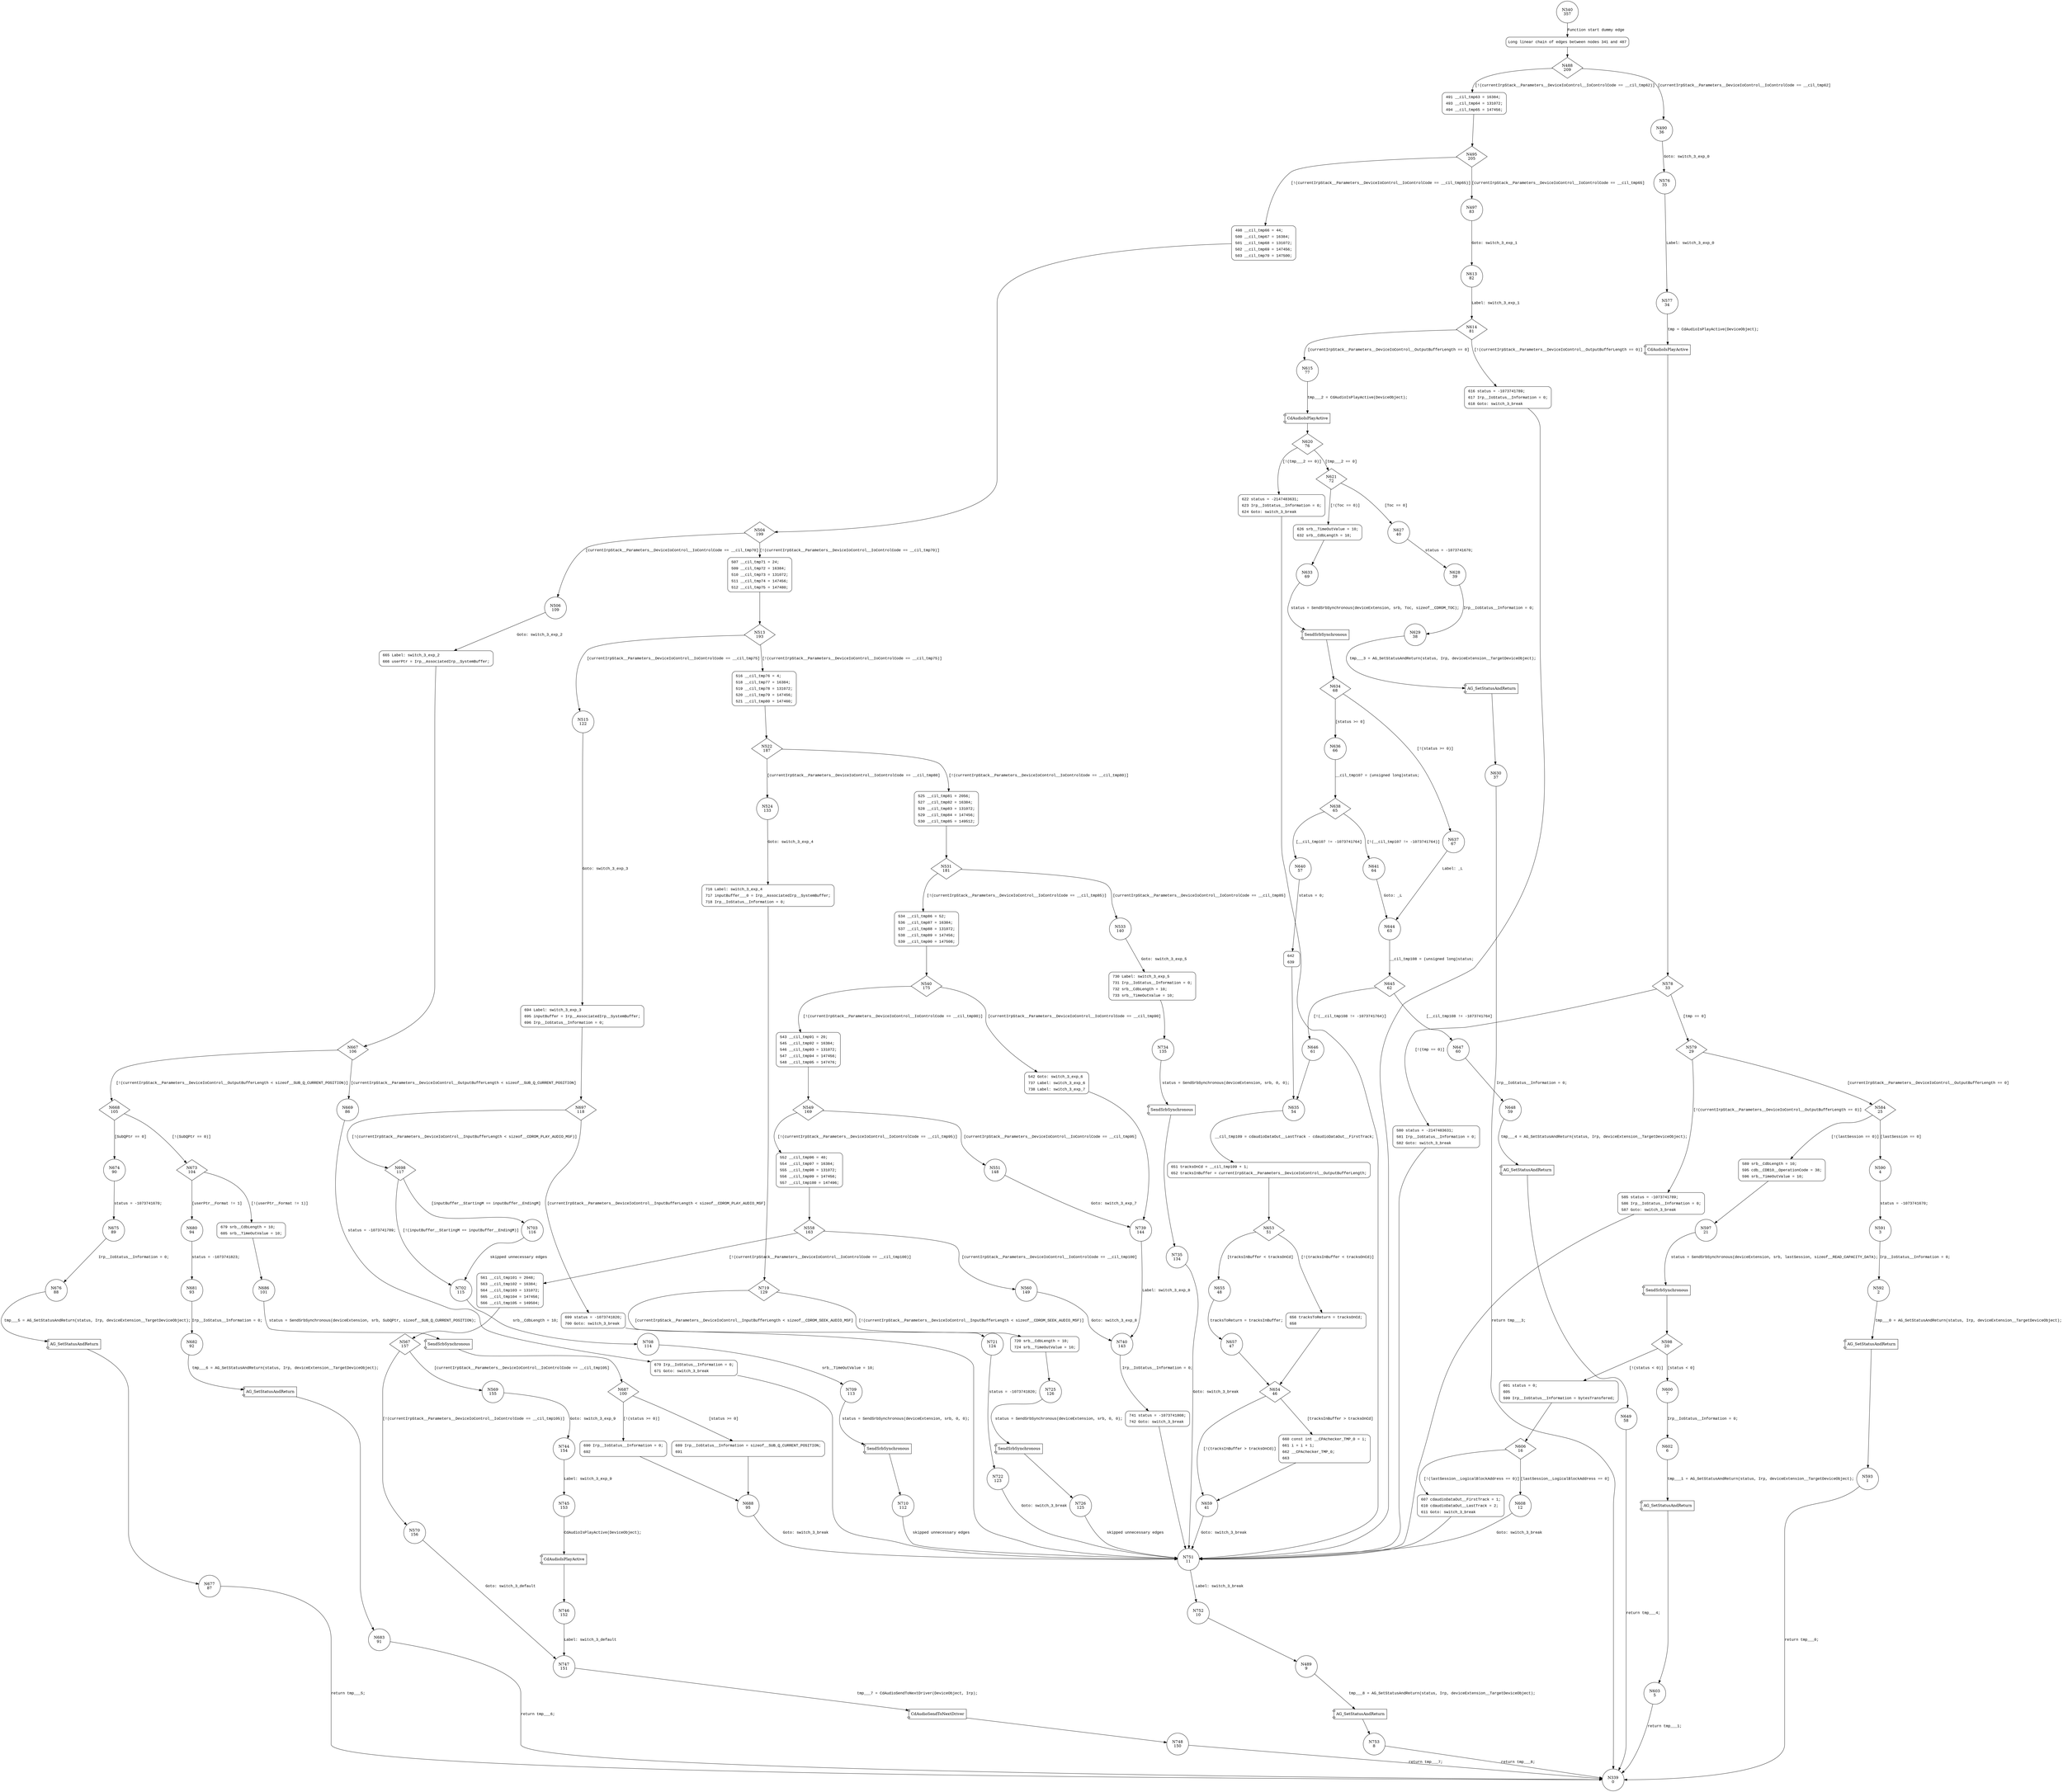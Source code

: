 digraph CdAudio535DeviceControl {
340 [shape="circle" label="N340\n357"]
341 [shape="circle" label="N341\n356"]
488 [shape="diamond" label="N488\n209"]
490 [shape="circle" label="N490\n36"]
491 [shape="circle" label="N491\n208"]
495 [shape="diamond" label="N495\n205"]
497 [shape="circle" label="N497\n83"]
498 [shape="circle" label="N498\n204"]
504 [shape="diamond" label="N504\n199"]
506 [shape="circle" label="N506\n109"]
507 [shape="circle" label="N507\n198"]
513 [shape="diamond" label="N513\n193"]
515 [shape="circle" label="N515\n122"]
516 [shape="circle" label="N516\n192"]
522 [shape="diamond" label="N522\n187"]
524 [shape="circle" label="N524\n133"]
525 [shape="circle" label="N525\n186"]
531 [shape="diamond" label="N531\n181"]
533 [shape="circle" label="N533\n140"]
534 [shape="circle" label="N534\n180"]
540 [shape="diamond" label="N540\n175"]
542 [shape="circle" label="N542\n147"]
543 [shape="circle" label="N543\n174"]
549 [shape="diamond" label="N549\n169"]
551 [shape="circle" label="N551\n148"]
552 [shape="circle" label="N552\n168"]
558 [shape="diamond" label="N558\n163"]
560 [shape="circle" label="N560\n149"]
561 [shape="circle" label="N561\n162"]
567 [shape="diamond" label="N567\n157"]
569 [shape="circle" label="N569\n155"]
570 [shape="circle" label="N570\n156"]
747 [shape="circle" label="N747\n151"]
748 [shape="circle" label="N748\n150"]
744 [shape="circle" label="N744\n154"]
745 [shape="circle" label="N745\n153"]
746 [shape="circle" label="N746\n152"]
740 [shape="circle" label="N740\n143"]
741 [shape="circle" label="N741\n142"]
751 [shape="circle" label="N751\n11"]
752 [shape="circle" label="N752\n10"]
489 [shape="circle" label="N489\n9"]
753 [shape="circle" label="N753\n8"]
739 [shape="circle" label="N739\n144"]
730 [shape="circle" label="N730\n139"]
734 [shape="circle" label="N734\n135"]
735 [shape="circle" label="N735\n134"]
716 [shape="circle" label="N716\n132"]
719 [shape="diamond" label="N719\n129"]
721 [shape="circle" label="N721\n124"]
720 [shape="circle" label="N720\n128"]
725 [shape="circle" label="N725\n126"]
726 [shape="circle" label="N726\n125"]
722 [shape="circle" label="N722\n123"]
694 [shape="circle" label="N694\n121"]
697 [shape="diamond" label="N697\n118"]
699 [shape="circle" label="N699\n111"]
698 [shape="diamond" label="N698\n117"]
703 [shape="circle" label="N703\n116"]
702 [shape="circle" label="N702\n115"]
708 [shape="circle" label="N708\n114"]
709 [shape="circle" label="N709\n113"]
710 [shape="circle" label="N710\n112"]
665 [shape="circle" label="N665\n108"]
667 [shape="diamond" label="N667\n106"]
669 [shape="circle" label="N669\n86"]
668 [shape="diamond" label="N668\n105"]
674 [shape="circle" label="N674\n90"]
673 [shape="diamond" label="N673\n104"]
680 [shape="circle" label="N680\n94"]
679 [shape="circle" label="N679\n103"]
686 [shape="circle" label="N686\n101"]
687 [shape="diamond" label="N687\n100"]
689 [shape="circle" label="N689\n97"]
690 [shape="circle" label="N690\n99"]
688 [shape="circle" label="N688\n95"]
681 [shape="circle" label="N681\n93"]
682 [shape="circle" label="N682\n92"]
683 [shape="circle" label="N683\n91"]
675 [shape="circle" label="N675\n89"]
676 [shape="circle" label="N676\n88"]
677 [shape="circle" label="N677\n87"]
670 [shape="circle" label="N670\n85"]
613 [shape="circle" label="N613\n82"]
614 [shape="diamond" label="N614\n81"]
615 [shape="circle" label="N615\n77"]
616 [shape="circle" label="N616\n80"]
620 [shape="diamond" label="N620\n76"]
621 [shape="diamond" label="N621\n72"]
622 [shape="circle" label="N622\n75"]
627 [shape="circle" label="N627\n40"]
626 [shape="circle" label="N626\n71"]
633 [shape="circle" label="N633\n69"]
634 [shape="diamond" label="N634\n68"]
636 [shape="circle" label="N636\n66"]
637 [shape="circle" label="N637\n67"]
644 [shape="circle" label="N644\n63"]
645 [shape="diamond" label="N645\n62"]
647 [shape="circle" label="N647\n60"]
646 [shape="circle" label="N646\n61"]
635 [shape="circle" label="N635\n54"]
651 [shape="circle" label="N651\n53"]
653 [shape="diamond" label="N653\n51"]
655 [shape="circle" label="N655\n48"]
656 [shape="circle" label="N656\n50"]
654 [shape="diamond" label="N654\n46"]
660 [shape="circle" label="N660\n45"]
659 [shape="circle" label="N659\n41"]
657 [shape="circle" label="N657\n47"]
648 [shape="circle" label="N648\n59"]
649 [shape="circle" label="N649\n58"]
638 [shape="diamond" label="N638\n65"]
640 [shape="circle" label="N640\n57"]
641 [shape="circle" label="N641\n64"]
642 [shape="circle" label="N642\n56"]
628 [shape="circle" label="N628\n39"]
629 [shape="circle" label="N629\n38"]
630 [shape="circle" label="N630\n37"]
576 [shape="circle" label="N576\n35"]
577 [shape="circle" label="N577\n34"]
578 [shape="diamond" label="N578\n33"]
579 [shape="diamond" label="N579\n29"]
580 [shape="circle" label="N580\n32"]
584 [shape="diamond" label="N584\n25"]
585 [shape="circle" label="N585\n28"]
590 [shape="circle" label="N590\n4"]
589 [shape="circle" label="N589\n24"]
597 [shape="circle" label="N597\n21"]
598 [shape="diamond" label="N598\n20"]
600 [shape="circle" label="N600\n7"]
601 [shape="circle" label="N601\n19"]
606 [shape="diamond" label="N606\n16"]
608 [shape="circle" label="N608\n12"]
607 [shape="circle" label="N607\n15"]
602 [shape="circle" label="N602\n6"]
603 [shape="circle" label="N603\n5"]
591 [shape="circle" label="N591\n3"]
592 [shape="circle" label="N592\n2"]
593 [shape="circle" label="N593\n1"]
339 [shape="circle" label="N339\n0"]
341 [style="filled,bold" penwidth="1" fillcolor="white" fontname="Courier New" shape="Mrecord" label="Long linear chain of edges between nodes 341 and 487"]
341 -> 488[label=""]
491 [style="filled,bold" penwidth="1" fillcolor="white" fontname="Courier New" shape="Mrecord" label=<<table border="0" cellborder="0" cellpadding="3" bgcolor="white"><tr><td align="right">491</td><td align="left">__cil_tmp63 = 16384;</td></tr><tr><td align="right">493</td><td align="left">__cil_tmp64 = 131072;</td></tr><tr><td align="right">494</td><td align="left">__cil_tmp65 = 147456;</td></tr></table>>]
491 -> 495[label=""]
498 [style="filled,bold" penwidth="1" fillcolor="white" fontname="Courier New" shape="Mrecord" label=<<table border="0" cellborder="0" cellpadding="3" bgcolor="white"><tr><td align="right">498</td><td align="left">__cil_tmp66 = 44;</td></tr><tr><td align="right">500</td><td align="left">__cil_tmp67 = 16384;</td></tr><tr><td align="right">501</td><td align="left">__cil_tmp68 = 131072;</td></tr><tr><td align="right">502</td><td align="left">__cil_tmp69 = 147456;</td></tr><tr><td align="right">503</td><td align="left">__cil_tmp70 = 147500;</td></tr></table>>]
498 -> 504[label=""]
507 [style="filled,bold" penwidth="1" fillcolor="white" fontname="Courier New" shape="Mrecord" label=<<table border="0" cellborder="0" cellpadding="3" bgcolor="white"><tr><td align="right">507</td><td align="left">__cil_tmp71 = 24;</td></tr><tr><td align="right">509</td><td align="left">__cil_tmp72 = 16384;</td></tr><tr><td align="right">510</td><td align="left">__cil_tmp73 = 131072;</td></tr><tr><td align="right">511</td><td align="left">__cil_tmp74 = 147456;</td></tr><tr><td align="right">512</td><td align="left">__cil_tmp75 = 147480;</td></tr></table>>]
507 -> 513[label=""]
516 [style="filled,bold" penwidth="1" fillcolor="white" fontname="Courier New" shape="Mrecord" label=<<table border="0" cellborder="0" cellpadding="3" bgcolor="white"><tr><td align="right">516</td><td align="left">__cil_tmp76 = 4;</td></tr><tr><td align="right">518</td><td align="left">__cil_tmp77 = 16384;</td></tr><tr><td align="right">519</td><td align="left">__cil_tmp78 = 131072;</td></tr><tr><td align="right">520</td><td align="left">__cil_tmp79 = 147456;</td></tr><tr><td align="right">521</td><td align="left">__cil_tmp80 = 147460;</td></tr></table>>]
516 -> 522[label=""]
525 [style="filled,bold" penwidth="1" fillcolor="white" fontname="Courier New" shape="Mrecord" label=<<table border="0" cellborder="0" cellpadding="3" bgcolor="white"><tr><td align="right">525</td><td align="left">__cil_tmp81 = 2056;</td></tr><tr><td align="right">527</td><td align="left">__cil_tmp82 = 16384;</td></tr><tr><td align="right">528</td><td align="left">__cil_tmp83 = 131072;</td></tr><tr><td align="right">529</td><td align="left">__cil_tmp84 = 147456;</td></tr><tr><td align="right">530</td><td align="left">__cil_tmp85 = 149512;</td></tr></table>>]
525 -> 531[label=""]
534 [style="filled,bold" penwidth="1" fillcolor="white" fontname="Courier New" shape="Mrecord" label=<<table border="0" cellborder="0" cellpadding="3" bgcolor="white"><tr><td align="right">534</td><td align="left">__cil_tmp86 = 52;</td></tr><tr><td align="right">536</td><td align="left">__cil_tmp87 = 16384;</td></tr><tr><td align="right">537</td><td align="left">__cil_tmp88 = 131072;</td></tr><tr><td align="right">538</td><td align="left">__cil_tmp89 = 147456;</td></tr><tr><td align="right">539</td><td align="left">__cil_tmp90 = 147508;</td></tr></table>>]
534 -> 540[label=""]
543 [style="filled,bold" penwidth="1" fillcolor="white" fontname="Courier New" shape="Mrecord" label=<<table border="0" cellborder="0" cellpadding="3" bgcolor="white"><tr><td align="right">543</td><td align="left">__cil_tmp91 = 20;</td></tr><tr><td align="right">545</td><td align="left">__cil_tmp92 = 16384;</td></tr><tr><td align="right">546</td><td align="left">__cil_tmp93 = 131072;</td></tr><tr><td align="right">547</td><td align="left">__cil_tmp94 = 147456;</td></tr><tr><td align="right">548</td><td align="left">__cil_tmp95 = 147476;</td></tr></table>>]
543 -> 549[label=""]
552 [style="filled,bold" penwidth="1" fillcolor="white" fontname="Courier New" shape="Mrecord" label=<<table border="0" cellborder="0" cellpadding="3" bgcolor="white"><tr><td align="right">552</td><td align="left">__cil_tmp96 = 40;</td></tr><tr><td align="right">554</td><td align="left">__cil_tmp97 = 16384;</td></tr><tr><td align="right">555</td><td align="left">__cil_tmp98 = 131072;</td></tr><tr><td align="right">556</td><td align="left">__cil_tmp99 = 147456;</td></tr><tr><td align="right">557</td><td align="left">__cil_tmp100 = 147496;</td></tr></table>>]
552 -> 558[label=""]
561 [style="filled,bold" penwidth="1" fillcolor="white" fontname="Courier New" shape="Mrecord" label=<<table border="0" cellborder="0" cellpadding="3" bgcolor="white"><tr><td align="right">561</td><td align="left">__cil_tmp101 = 2048;</td></tr><tr><td align="right">563</td><td align="left">__cil_tmp102 = 16384;</td></tr><tr><td align="right">564</td><td align="left">__cil_tmp103 = 131072;</td></tr><tr><td align="right">565</td><td align="left">__cil_tmp104 = 147456;</td></tr><tr><td align="right">566</td><td align="left">__cil_tmp105 = 149504;</td></tr></table>>]
561 -> 567[label=""]
741 [style="filled,bold" penwidth="1" fillcolor="white" fontname="Courier New" shape="Mrecord" label=<<table border="0" cellborder="0" cellpadding="3" bgcolor="white"><tr><td align="right">741</td><td align="left">status = -1073741808;</td></tr><tr><td align="right">742</td><td align="left">Goto: switch_3_break</td></tr></table>>]
741 -> 751[label=""]
542 [style="filled,bold" penwidth="1" fillcolor="white" fontname="Courier New" shape="Mrecord" label=<<table border="0" cellborder="0" cellpadding="3" bgcolor="white"><tr><td align="right">542</td><td align="left">Goto: switch_3_exp_6</td></tr><tr><td align="right">737</td><td align="left">Label: switch_3_exp_6</td></tr><tr><td align="right">738</td><td align="left">Label: switch_3_exp_7</td></tr></table>>]
542 -> 739[label=""]
730 [style="filled,bold" penwidth="1" fillcolor="white" fontname="Courier New" shape="Mrecord" label=<<table border="0" cellborder="0" cellpadding="3" bgcolor="white"><tr><td align="right">730</td><td align="left">Label: switch_3_exp_5</td></tr><tr><td align="right">731</td><td align="left">Irp__IoStatus__Information = 0;</td></tr><tr><td align="right">732</td><td align="left">srb__CdbLength = 10;</td></tr><tr><td align="right">733</td><td align="left">srb__TimeOutValue = 10;</td></tr></table>>]
730 -> 734[label=""]
716 [style="filled,bold" penwidth="1" fillcolor="white" fontname="Courier New" shape="Mrecord" label=<<table border="0" cellborder="0" cellpadding="3" bgcolor="white"><tr><td align="right">716</td><td align="left">Label: switch_3_exp_4</td></tr><tr><td align="right">717</td><td align="left">inputBuffer___0 = Irp__AssociatedIrp__SystemBuffer;</td></tr><tr><td align="right">718</td><td align="left">Irp__IoStatus__Information = 0;</td></tr></table>>]
716 -> 719[label=""]
720 [style="filled,bold" penwidth="1" fillcolor="white" fontname="Courier New" shape="Mrecord" label=<<table border="0" cellborder="0" cellpadding="3" bgcolor="white"><tr><td align="right">720</td><td align="left">srb__CdbLength = 10;</td></tr><tr><td align="right">724</td><td align="left">srb__TimeOutValue = 10;</td></tr></table>>]
720 -> 725[label=""]
694 [style="filled,bold" penwidth="1" fillcolor="white" fontname="Courier New" shape="Mrecord" label=<<table border="0" cellborder="0" cellpadding="3" bgcolor="white"><tr><td align="right">694</td><td align="left">Label: switch_3_exp_3</td></tr><tr><td align="right">695</td><td align="left">inputBuffer = Irp__AssociatedIrp__SystemBuffer;</td></tr><tr><td align="right">696</td><td align="left">Irp__IoStatus__Information = 0;</td></tr></table>>]
694 -> 697[label=""]
699 [style="filled,bold" penwidth="1" fillcolor="white" fontname="Courier New" shape="Mrecord" label=<<table border="0" cellborder="0" cellpadding="3" bgcolor="white"><tr><td align="right">699</td><td align="left">status = -1073741820;</td></tr><tr><td align="right">700</td><td align="left">Goto: switch_3_break</td></tr></table>>]
699 -> 751[label=""]
665 [style="filled,bold" penwidth="1" fillcolor="white" fontname="Courier New" shape="Mrecord" label=<<table border="0" cellborder="0" cellpadding="3" bgcolor="white"><tr><td align="right">665</td><td align="left">Label: switch_3_exp_2</td></tr><tr><td align="right">666</td><td align="left">userPtr = Irp__AssociatedIrp__SystemBuffer;</td></tr></table>>]
665 -> 667[label=""]
679 [style="filled,bold" penwidth="1" fillcolor="white" fontname="Courier New" shape="Mrecord" label=<<table border="0" cellborder="0" cellpadding="3" bgcolor="white"><tr><td align="right">679</td><td align="left">srb__CdbLength = 10;</td></tr><tr><td align="right">685</td><td align="left">srb__TimeOutValue = 10;</td></tr></table>>]
679 -> 686[label=""]
690 [style="filled,bold" penwidth="1" fillcolor="white" fontname="Courier New" shape="Mrecord" label=<<table border="0" cellborder="0" cellpadding="3" bgcolor="white"><tr><td align="right">690</td><td align="left">Irp__IoStatus__Information = 0;</td></tr><tr><td align="right">692</td><td align="left"></td></tr></table>>]
690 -> 688[label=""]
689 [style="filled,bold" penwidth="1" fillcolor="white" fontname="Courier New" shape="Mrecord" label=<<table border="0" cellborder="0" cellpadding="3" bgcolor="white"><tr><td align="right">689</td><td align="left">Irp__IoStatus__Information = sizeof__SUB_Q_CURRENT_POSITION;</td></tr><tr><td align="right">691</td><td align="left"></td></tr></table>>]
689 -> 688[label=""]
670 [style="filled,bold" penwidth="1" fillcolor="white" fontname="Courier New" shape="Mrecord" label=<<table border="0" cellborder="0" cellpadding="3" bgcolor="white"><tr><td align="right">670</td><td align="left">Irp__IoStatus__Information = 0;</td></tr><tr><td align="right">671</td><td align="left">Goto: switch_3_break</td></tr></table>>]
670 -> 751[label=""]
616 [style="filled,bold" penwidth="1" fillcolor="white" fontname="Courier New" shape="Mrecord" label=<<table border="0" cellborder="0" cellpadding="3" bgcolor="white"><tr><td align="right">616</td><td align="left">status = -1073741789;</td></tr><tr><td align="right">617</td><td align="left">Irp__IoStatus__Information = 0;</td></tr><tr><td align="right">618</td><td align="left">Goto: switch_3_break</td></tr></table>>]
616 -> 751[label=""]
622 [style="filled,bold" penwidth="1" fillcolor="white" fontname="Courier New" shape="Mrecord" label=<<table border="0" cellborder="0" cellpadding="3" bgcolor="white"><tr><td align="right">622</td><td align="left">status = -2147483631;</td></tr><tr><td align="right">623</td><td align="left">Irp__IoStatus__Information = 0;</td></tr><tr><td align="right">624</td><td align="left">Goto: switch_3_break</td></tr></table>>]
622 -> 751[label=""]
626 [style="filled,bold" penwidth="1" fillcolor="white" fontname="Courier New" shape="Mrecord" label=<<table border="0" cellborder="0" cellpadding="3" bgcolor="white"><tr><td align="right">626</td><td align="left">srb__TimeOutValue = 10;</td></tr><tr><td align="right">632</td><td align="left">srb__CdbLength = 10;</td></tr></table>>]
626 -> 633[label=""]
651 [style="filled,bold" penwidth="1" fillcolor="white" fontname="Courier New" shape="Mrecord" label=<<table border="0" cellborder="0" cellpadding="3" bgcolor="white"><tr><td align="right">651</td><td align="left">tracksOnCd = __cil_tmp109 + 1;</td></tr><tr><td align="right">652</td><td align="left">tracksInBuffer = currentIrpStack__Parameters__DeviceIoControl__OutputBufferLength;</td></tr></table>>]
651 -> 653[label=""]
656 [style="filled,bold" penwidth="1" fillcolor="white" fontname="Courier New" shape="Mrecord" label=<<table border="0" cellborder="0" cellpadding="3" bgcolor="white"><tr><td align="right">656</td><td align="left">tracksToReturn = tracksOnCd;</td></tr><tr><td align="right">658</td><td align="left"></td></tr></table>>]
656 -> 654[label=""]
660 [style="filled,bold" penwidth="1" fillcolor="white" fontname="Courier New" shape="Mrecord" label=<<table border="0" cellborder="0" cellpadding="3" bgcolor="white"><tr><td align="right">660</td><td align="left">const int __CPAchecker_TMP_0 = i;</td></tr><tr><td align="right">661</td><td align="left">i = i + 1;</td></tr><tr><td align="right">662</td><td align="left">__CPAchecker_TMP_0;</td></tr><tr><td align="right">663</td><td align="left"></td></tr></table>>]
660 -> 659[label=""]
642 [style="filled,bold" penwidth="1" fillcolor="white" fontname="Courier New" shape="Mrecord" label=<<table border="0" cellborder="0" cellpadding="3" bgcolor="white"><tr><td align="right">642</td><td align="left"></td></tr><tr><td align="right">639</td><td align="left"></td></tr></table>>]
642 -> 635[label=""]
580 [style="filled,bold" penwidth="1" fillcolor="white" fontname="Courier New" shape="Mrecord" label=<<table border="0" cellborder="0" cellpadding="3" bgcolor="white"><tr><td align="right">580</td><td align="left">status = -2147483631;</td></tr><tr><td align="right">581</td><td align="left">Irp__IoStatus__Information = 0;</td></tr><tr><td align="right">582</td><td align="left">Goto: switch_3_break</td></tr></table>>]
580 -> 751[label=""]
585 [style="filled,bold" penwidth="1" fillcolor="white" fontname="Courier New" shape="Mrecord" label=<<table border="0" cellborder="0" cellpadding="3" bgcolor="white"><tr><td align="right">585</td><td align="left">status = -1073741789;</td></tr><tr><td align="right">586</td><td align="left">Irp__IoStatus__Information = 0;</td></tr><tr><td align="right">587</td><td align="left">Goto: switch_3_break</td></tr></table>>]
585 -> 751[label=""]
589 [style="filled,bold" penwidth="1" fillcolor="white" fontname="Courier New" shape="Mrecord" label=<<table border="0" cellborder="0" cellpadding="3" bgcolor="white"><tr><td align="right">589</td><td align="left">srb__CdbLength = 10;</td></tr><tr><td align="right">595</td><td align="left">cdb__CDB10__OperationCode = 38;</td></tr><tr><td align="right">596</td><td align="left">srb__TimeOutValue = 10;</td></tr></table>>]
589 -> 597[label=""]
601 [style="filled,bold" penwidth="1" fillcolor="white" fontname="Courier New" shape="Mrecord" label=<<table border="0" cellborder="0" cellpadding="3" bgcolor="white"><tr><td align="right">601</td><td align="left">status = 0;</td></tr><tr><td align="right">605</td><td align="left"></td></tr><tr><td align="right">599</td><td align="left">Irp__IoStatus__Information = bytesTransfered;</td></tr></table>>]
601 -> 606[label=""]
607 [style="filled,bold" penwidth="1" fillcolor="white" fontname="Courier New" shape="Mrecord" label=<<table border="0" cellborder="0" cellpadding="3" bgcolor="white"><tr><td align="right">607</td><td align="left">cdaudioDataOut__FirstTrack = 1;</td></tr><tr><td align="right">610</td><td align="left">cdaudioDataOut__LastTrack = 2;</td></tr><tr><td align="right">611</td><td align="left">Goto: switch_3_break</td></tr></table>>]
607 -> 751[label=""]
340 -> 341 [label="Function start dummy edge" fontname="Courier New"]
488 -> 490 [label="[currentIrpStack__Parameters__DeviceIoControl__IoControlCode == __cil_tmp62]" fontname="Courier New"]
488 -> 491 [label="[!(currentIrpStack__Parameters__DeviceIoControl__IoControlCode == __cil_tmp62)]" fontname="Courier New"]
495 -> 497 [label="[currentIrpStack__Parameters__DeviceIoControl__IoControlCode == __cil_tmp65]" fontname="Courier New"]
495 -> 498 [label="[!(currentIrpStack__Parameters__DeviceIoControl__IoControlCode == __cil_tmp65)]" fontname="Courier New"]
504 -> 506 [label="[currentIrpStack__Parameters__DeviceIoControl__IoControlCode == __cil_tmp70]" fontname="Courier New"]
504 -> 507 [label="[!(currentIrpStack__Parameters__DeviceIoControl__IoControlCode == __cil_tmp70)]" fontname="Courier New"]
513 -> 515 [label="[currentIrpStack__Parameters__DeviceIoControl__IoControlCode == __cil_tmp75]" fontname="Courier New"]
513 -> 516 [label="[!(currentIrpStack__Parameters__DeviceIoControl__IoControlCode == __cil_tmp75)]" fontname="Courier New"]
522 -> 524 [label="[currentIrpStack__Parameters__DeviceIoControl__IoControlCode == __cil_tmp80]" fontname="Courier New"]
522 -> 525 [label="[!(currentIrpStack__Parameters__DeviceIoControl__IoControlCode == __cil_tmp80)]" fontname="Courier New"]
531 -> 533 [label="[currentIrpStack__Parameters__DeviceIoControl__IoControlCode == __cil_tmp85]" fontname="Courier New"]
531 -> 534 [label="[!(currentIrpStack__Parameters__DeviceIoControl__IoControlCode == __cil_tmp85)]" fontname="Courier New"]
540 -> 542 [label="[currentIrpStack__Parameters__DeviceIoControl__IoControlCode == __cil_tmp90]" fontname="Courier New"]
540 -> 543 [label="[!(currentIrpStack__Parameters__DeviceIoControl__IoControlCode == __cil_tmp90)]" fontname="Courier New"]
549 -> 551 [label="[currentIrpStack__Parameters__DeviceIoControl__IoControlCode == __cil_tmp95]" fontname="Courier New"]
549 -> 552 [label="[!(currentIrpStack__Parameters__DeviceIoControl__IoControlCode == __cil_tmp95)]" fontname="Courier New"]
558 -> 560 [label="[currentIrpStack__Parameters__DeviceIoControl__IoControlCode == __cil_tmp100]" fontname="Courier New"]
558 -> 561 [label="[!(currentIrpStack__Parameters__DeviceIoControl__IoControlCode == __cil_tmp100)]" fontname="Courier New"]
567 -> 569 [label="[currentIrpStack__Parameters__DeviceIoControl__IoControlCode == __cil_tmp105]" fontname="Courier New"]
567 -> 570 [label="[!(currentIrpStack__Parameters__DeviceIoControl__IoControlCode == __cil_tmp105)]" fontname="Courier New"]
100041 [shape="component" label="CdAudioSendToNextDriver"]
747 -> 100041 [label="tmp___7 = CdAudioSendToNextDriver(DeviceObject, Irp);" fontname="Courier New"]
100041 -> 748 [label="" fontname="Courier New"]
569 -> 744 [label="Goto: switch_3_exp_9" fontname="Courier New"]
100042 [shape="component" label="CdAudioIsPlayActive"]
745 -> 100042 [label="CdAudioIsPlayActive(DeviceObject);" fontname="Courier New"]
100042 -> 746 [label="" fontname="Courier New"]
560 -> 740 [label="Goto: switch_3_exp_8" fontname="Courier New"]
740 -> 741 [label="Irp__IoStatus__Information = 0;" fontname="Courier New"]
751 -> 752 [label="Label: switch_3_break" fontname="Courier New"]
100043 [shape="component" label="AG_SetStatusAndReturn"]
489 -> 100043 [label="tmp___8 = AG_SetStatusAndReturn(status, Irp, deviceExtension__TargetDeviceObject);" fontname="Courier New"]
100043 -> 753 [label="" fontname="Courier New"]
551 -> 739 [label="Goto: switch_3_exp_7" fontname="Courier New"]
739 -> 740 [label="Label: switch_3_exp_8" fontname="Courier New"]
533 -> 730 [label="Goto: switch_3_exp_5" fontname="Courier New"]
100044 [shape="component" label="SendSrbSynchronous"]
734 -> 100044 [label="status = SendSrbSynchronous(deviceExtension, srb, 0, 0);" fontname="Courier New"]
100044 -> 735 [label="" fontname="Courier New"]
524 -> 716 [label="Goto: switch_3_exp_4" fontname="Courier New"]
719 -> 721 [label="[currentIrpStack__Parameters__DeviceIoControl__InputBufferLength < sizeof__CDROM_SEEK_AUDIO_MSF]" fontname="Courier New"]
719 -> 720 [label="[!(currentIrpStack__Parameters__DeviceIoControl__InputBufferLength < sizeof__CDROM_SEEK_AUDIO_MSF)]" fontname="Courier New"]
100045 [shape="component" label="SendSrbSynchronous"]
725 -> 100045 [label="status = SendSrbSynchronous(deviceExtension, srb, 0, 0);" fontname="Courier New"]
100045 -> 726 [label="" fontname="Courier New"]
721 -> 722 [label="status = -1073741820;" fontname="Courier New"]
515 -> 694 [label="Goto: switch_3_exp_3" fontname="Courier New"]
697 -> 699 [label="[currentIrpStack__Parameters__DeviceIoControl__InputBufferLength < sizeof__CDROM_PLAY_AUDIO_MSF]" fontname="Courier New"]
697 -> 698 [label="[!(currentIrpStack__Parameters__DeviceIoControl__InputBufferLength < sizeof__CDROM_PLAY_AUDIO_MSF)]" fontname="Courier New"]
698 -> 703 [label="[inputBuffer__StartingM == inputBuffer__EndingM]" fontname="Courier New"]
698 -> 702 [label="[!(inputBuffer__StartingM == inputBuffer__EndingM)]" fontname="Courier New"]
702 -> 708 [label="srb__CdbLength = 10;" fontname="Courier New"]
100046 [shape="component" label="SendSrbSynchronous"]
709 -> 100046 [label="status = SendSrbSynchronous(deviceExtension, srb, 0, 0);" fontname="Courier New"]
100046 -> 710 [label="" fontname="Courier New"]
703 -> 702 [label="skipped unnecessary edges" fontname="Courier New"]
506 -> 665 [label="Goto: switch_3_exp_2" fontname="Courier New"]
667 -> 669 [label="[currentIrpStack__Parameters__DeviceIoControl__OutputBufferLength < sizeof__SUB_Q_CURRENT_POSITION]" fontname="Courier New"]
667 -> 668 [label="[!(currentIrpStack__Parameters__DeviceIoControl__OutputBufferLength < sizeof__SUB_Q_CURRENT_POSITION)]" fontname="Courier New"]
668 -> 674 [label="[SubQPtr == 0]" fontname="Courier New"]
668 -> 673 [label="[!(SubQPtr == 0)]" fontname="Courier New"]
673 -> 680 [label="[userPtr__Format != 1]" fontname="Courier New"]
673 -> 679 [label="[!(userPtr__Format != 1)]" fontname="Courier New"]
100047 [shape="component" label="SendSrbSynchronous"]
686 -> 100047 [label="status = SendSrbSynchronous(deviceExtension, srb, SubQPtr, sizeof__SUB_Q_CURRENT_POSITION);" fontname="Courier New"]
100047 -> 687 [label="" fontname="Courier New"]
687 -> 689 [label="[status >= 0]" fontname="Courier New"]
687 -> 690 [label="[!(status >= 0)]" fontname="Courier New"]
688 -> 751 [label="Goto: switch_3_break" fontname="Courier New"]
680 -> 681 [label="status = -1073741823;" fontname="Courier New"]
100048 [shape="component" label="AG_SetStatusAndReturn"]
682 -> 100048 [label="tmp___6 = AG_SetStatusAndReturn(status, Irp, deviceExtension__TargetDeviceObject);" fontname="Courier New"]
100048 -> 683 [label="" fontname="Courier New"]
674 -> 675 [label="status = -1073741670;" fontname="Courier New"]
100049 [shape="component" label="AG_SetStatusAndReturn"]
676 -> 100049 [label="tmp___5 = AG_SetStatusAndReturn(status, Irp, deviceExtension__TargetDeviceObject);" fontname="Courier New"]
100049 -> 677 [label="" fontname="Courier New"]
669 -> 670 [label="status = -1073741789;" fontname="Courier New"]
497 -> 613 [label="Goto: switch_3_exp_1" fontname="Courier New"]
614 -> 615 [label="[currentIrpStack__Parameters__DeviceIoControl__OutputBufferLength == 0]" fontname="Courier New"]
614 -> 616 [label="[!(currentIrpStack__Parameters__DeviceIoControl__OutputBufferLength == 0)]" fontname="Courier New"]
100050 [shape="component" label="CdAudioIsPlayActive"]
615 -> 100050 [label="tmp___2 = CdAudioIsPlayActive(DeviceObject);" fontname="Courier New"]
100050 -> 620 [label="" fontname="Courier New"]
620 -> 621 [label="[tmp___2 == 0]" fontname="Courier New"]
620 -> 622 [label="[!(tmp___2 == 0)]" fontname="Courier New"]
621 -> 627 [label="[Toc == 0]" fontname="Courier New"]
621 -> 626 [label="[!(Toc == 0)]" fontname="Courier New"]
100051 [shape="component" label="SendSrbSynchronous"]
633 -> 100051 [label="status = SendSrbSynchronous(deviceExtension, srb, Toc, sizeof__CDROM_TOC);" fontname="Courier New"]
100051 -> 634 [label="" fontname="Courier New"]
634 -> 636 [label="[status >= 0]" fontname="Courier New"]
634 -> 637 [label="[!(status >= 0)]" fontname="Courier New"]
644 -> 645 [label="__cil_tmp108 = (unsigned long)status;" fontname="Courier New"]
645 -> 647 [label="[__cil_tmp108 != -1073741764]" fontname="Courier New"]
645 -> 646 [label="[!(__cil_tmp108 != -1073741764)]" fontname="Courier New"]
635 -> 651 [label="__cil_tmp109 = cdaudioDataOut__LastTrack - cdaudioDataOut__FirstTrack;" fontname="Courier New"]
653 -> 655 [label="[tracksInBuffer < tracksOnCd]" fontname="Courier New"]
653 -> 656 [label="[!(tracksInBuffer < tracksOnCd)]" fontname="Courier New"]
654 -> 660 [label="[tracksInBuffer > tracksOnCd]" fontname="Courier New"]
654 -> 659 [label="[!(tracksInBuffer > tracksOnCd)]" fontname="Courier New"]
659 -> 751 [label="Goto: switch_3_break" fontname="Courier New"]
655 -> 657 [label="tracksToReturn = tracksInBuffer;" fontname="Courier New"]
647 -> 648 [label="Irp__IoStatus__Information = 0;" fontname="Courier New"]
100052 [shape="component" label="AG_SetStatusAndReturn"]
648 -> 100052 [label="tmp___4 = AG_SetStatusAndReturn(status, Irp, deviceExtension__TargetDeviceObject);" fontname="Courier New"]
100052 -> 649 [label="" fontname="Courier New"]
636 -> 638 [label="__cil_tmp107 = (unsigned long)status;" fontname="Courier New"]
638 -> 640 [label="[__cil_tmp107 != -1073741764]" fontname="Courier New"]
638 -> 641 [label="[!(__cil_tmp107 != -1073741764)]" fontname="Courier New"]
640 -> 642 [label="status = 0;" fontname="Courier New"]
627 -> 628 [label="status = -1073741670;" fontname="Courier New"]
100053 [shape="component" label="AG_SetStatusAndReturn"]
629 -> 100053 [label="tmp___3 = AG_SetStatusAndReturn(status, Irp, deviceExtension__TargetDeviceObject);" fontname="Courier New"]
100053 -> 630 [label="" fontname="Courier New"]
490 -> 576 [label="Goto: switch_3_exp_0" fontname="Courier New"]
100054 [shape="component" label="CdAudioIsPlayActive"]
577 -> 100054 [label="tmp = CdAudioIsPlayActive(DeviceObject);" fontname="Courier New"]
100054 -> 578 [label="" fontname="Courier New"]
578 -> 579 [label="[tmp == 0]" fontname="Courier New"]
578 -> 580 [label="[!(tmp == 0)]" fontname="Courier New"]
579 -> 584 [label="[currentIrpStack__Parameters__DeviceIoControl__OutputBufferLength == 0]" fontname="Courier New"]
579 -> 585 [label="[!(currentIrpStack__Parameters__DeviceIoControl__OutputBufferLength == 0)]" fontname="Courier New"]
584 -> 590 [label="[lastSession == 0]" fontname="Courier New"]
584 -> 589 [label="[!(lastSession == 0)]" fontname="Courier New"]
100055 [shape="component" label="SendSrbSynchronous"]
597 -> 100055 [label="status = SendSrbSynchronous(deviceExtension, srb, lastSession, sizeof__READ_CAPACITY_DATA);" fontname="Courier New"]
100055 -> 598 [label="" fontname="Courier New"]
598 -> 600 [label="[status < 0]" fontname="Courier New"]
598 -> 601 [label="[!(status < 0)]" fontname="Courier New"]
606 -> 608 [label="[lastSession__LogicalBlockAddress == 0]" fontname="Courier New"]
606 -> 607 [label="[!(lastSession__LogicalBlockAddress == 0)]" fontname="Courier New"]
608 -> 751 [label="Goto: switch_3_break" fontname="Courier New"]
100056 [shape="component" label="AG_SetStatusAndReturn"]
602 -> 100056 [label="tmp___1 = AG_SetStatusAndReturn(status, Irp, deviceExtension__TargetDeviceObject);" fontname="Courier New"]
100056 -> 603 [label="" fontname="Courier New"]
590 -> 591 [label="status = -1073741670;" fontname="Courier New"]
100057 [shape="component" label="AG_SetStatusAndReturn"]
592 -> 100057 [label="tmp___0 = AG_SetStatusAndReturn(status, Irp, deviceExtension__TargetDeviceObject);" fontname="Courier New"]
100057 -> 593 [label="" fontname="Courier New"]
570 -> 747 [label="Goto: switch_3_default" fontname="Courier New"]
748 -> 339 [label="return tmp___7;" fontname="Courier New"]
744 -> 745 [label="Label: switch_3_exp_9" fontname="Courier New"]
746 -> 747 [label="Label: switch_3_default" fontname="Courier New"]
752 -> 489 [label="" fontname="Courier New"]
753 -> 339 [label="return tmp___8;" fontname="Courier New"]
735 -> 751 [label="Goto: switch_3_break" fontname="Courier New"]
726 -> 751 [label="skipped unnecessary edges" fontname="Courier New"]
722 -> 751 [label="Goto: switch_3_break" fontname="Courier New"]
708 -> 709 [label="srb__TimeOutValue = 10;" fontname="Courier New"]
710 -> 751 [label="skipped unnecessary edges" fontname="Courier New"]
681 -> 682 [label="Irp__IoStatus__Information = 0;" fontname="Courier New"]
683 -> 339 [label="return tmp___6;" fontname="Courier New"]
675 -> 676 [label="Irp__IoStatus__Information = 0;" fontname="Courier New"]
677 -> 339 [label="return tmp___5;" fontname="Courier New"]
613 -> 614 [label="Label: switch_3_exp_1" fontname="Courier New"]
637 -> 644 [label="Label: _L" fontname="Courier New"]
646 -> 635 [label="" fontname="Courier New"]
657 -> 654 [label="" fontname="Courier New"]
649 -> 339 [label="return tmp___4;" fontname="Courier New"]
641 -> 644 [label="Goto: _L" fontname="Courier New"]
628 -> 629 [label="Irp__IoStatus__Information = 0;" fontname="Courier New"]
630 -> 339 [label="return tmp___3;" fontname="Courier New"]
576 -> 577 [label="Label: switch_3_exp_0" fontname="Courier New"]
600 -> 602 [label="Irp__IoStatus__Information = 0;" fontname="Courier New"]
603 -> 339 [label="return tmp___1;" fontname="Courier New"]
591 -> 592 [label="Irp__IoStatus__Information = 0;" fontname="Courier New"]
593 -> 339 [label="return tmp___0;" fontname="Courier New"]
}